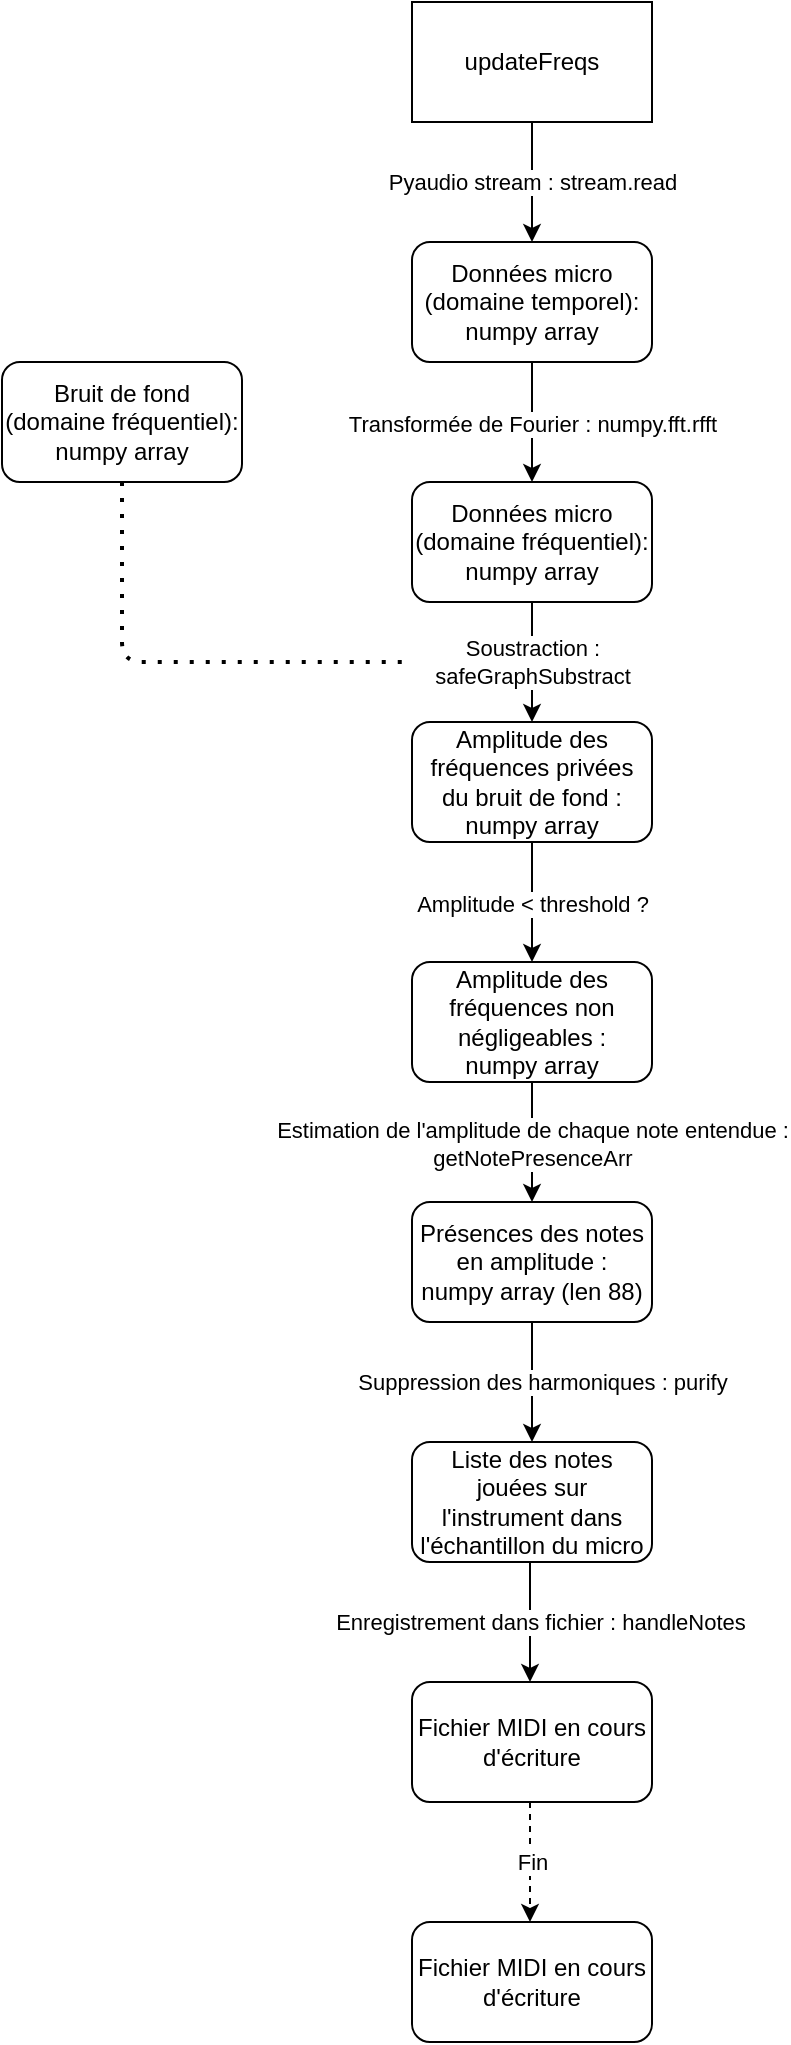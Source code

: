 <mxfile version="27.0.5" pages="2">
  <diagram id="X1NcyWDVpJhd5uVYDt6v" name="Page-1">
    <mxGraphModel dx="983" dy="520" grid="1" gridSize="10" guides="1" tooltips="1" connect="1" arrows="1" fold="1" page="1" pageScale="1" pageWidth="850" pageHeight="1100" math="0" shadow="0">
      <root>
        <mxCell id="0" />
        <mxCell id="1" parent="0" />
        <mxCell id="9" value="Pyaudio stream : stream.read" style="edgeStyle=none;html=1;" parent="1" source="2" target="8" edge="1">
          <mxGeometry relative="1" as="geometry" />
        </mxCell>
        <mxCell id="2" value="updateFreqs" style="rounded=0;whiteSpace=wrap;html=1;glass=0;shadow=0;" parent="1" vertex="1">
          <mxGeometry x="365" y="30" width="120" height="60" as="geometry" />
        </mxCell>
        <mxCell id="11" value="" style="edgeStyle=none;html=1;" parent="1" source="8" target="10" edge="1">
          <mxGeometry relative="1" as="geometry" />
        </mxCell>
        <mxCell id="16" value="Transformée de Fourier : numpy.fft.rfft" style="edgeLabel;html=1;align=center;verticalAlign=middle;resizable=0;points=[];" parent="11" vertex="1" connectable="0">
          <mxGeometry x="-0.348" relative="1" as="geometry">
            <mxPoint y="11" as="offset" />
          </mxGeometry>
        </mxCell>
        <mxCell id="8" value="Données micro (domaine temporel):&lt;br&gt;numpy array" style="whiteSpace=wrap;html=1;rounded=1;" parent="1" vertex="1">
          <mxGeometry x="365" y="150" width="120" height="60" as="geometry" />
        </mxCell>
        <mxCell id="36" style="edgeStyle=none;html=1;exitX=0.5;exitY=1;exitDx=0;exitDy=0;strokeColor=default;rounded=1;entryX=0.5;entryY=0;entryDx=0;entryDy=0;" parent="1" source="10" target="32" edge="1">
          <mxGeometry relative="1" as="geometry">
            <mxPoint x="424.69" y="380.0" as="targetPoint" />
          </mxGeometry>
        </mxCell>
        <mxCell id="38" value="Soustraction :&lt;br&gt;safeGraphSubstract" style="edgeLabel;html=1;align=center;verticalAlign=middle;resizable=0;points=[];" parent="36" vertex="1" connectable="0">
          <mxGeometry x="-0.301" y="1" relative="1" as="geometry">
            <mxPoint x="-1" y="9" as="offset" />
          </mxGeometry>
        </mxCell>
        <mxCell id="10" value="Données micro (domaine fréquentiel):&lt;br&gt;numpy array" style="whiteSpace=wrap;html=1;rounded=1;" parent="1" vertex="1">
          <mxGeometry x="365" y="270" width="120" height="60" as="geometry" />
        </mxCell>
        <mxCell id="27" value="Bruit de fond (domaine fréquentiel):&lt;br&gt;numpy array" style="rounded=1;whiteSpace=wrap;html=1;shadow=0;glass=0;sketch=0;" parent="1" vertex="1">
          <mxGeometry x="160" y="210" width="120" height="60" as="geometry" />
        </mxCell>
        <mxCell id="44" value="" style="edgeStyle=none;rounded=1;sketch=0;html=1;strokeColor=default;endArrow=classic;endFill=1;" parent="1" source="32" target="43" edge="1">
          <mxGeometry relative="1" as="geometry" />
        </mxCell>
        <mxCell id="47" value="Amplitude &amp;lt; threshold ?" style="edgeLabel;html=1;align=center;verticalAlign=middle;resizable=0;points=[];" parent="44" vertex="1" connectable="0">
          <mxGeometry x="-0.325" y="2" relative="1" as="geometry">
            <mxPoint x="-2" y="10" as="offset" />
          </mxGeometry>
        </mxCell>
        <mxCell id="32" value="Amplitude des fréquences privées du bruit de fond :&lt;br&gt;numpy array" style="whiteSpace=wrap;html=1;rounded=1;shadow=0;glass=0;sketch=0;" parent="1" vertex="1">
          <mxGeometry x="365" y="390" width="120" height="60" as="geometry" />
        </mxCell>
        <mxCell id="39" value="" style="endArrow=none;dashed=1;html=1;dashPattern=1 3;strokeWidth=2;rounded=1;sketch=0;strokeColor=default;" parent="1" source="27" edge="1">
          <mxGeometry width="50" height="50" relative="1" as="geometry">
            <mxPoint x="220" y="320" as="sourcePoint" />
            <mxPoint x="360" y="360" as="targetPoint" />
            <Array as="points">
              <mxPoint x="220" y="360" />
            </Array>
          </mxGeometry>
        </mxCell>
        <mxCell id="49" value="" style="edgeStyle=none;rounded=1;sketch=0;html=1;strokeColor=default;endArrow=classic;endFill=1;" parent="1" source="43" target="48" edge="1">
          <mxGeometry relative="1" as="geometry" />
        </mxCell>
        <mxCell id="50" value="Estimation de l&#39;amplitude de chaque note entendue :&lt;br&gt;getNotePresenceArr" style="edgeLabel;html=1;align=center;verticalAlign=middle;resizable=0;points=[];" parent="49" vertex="1" connectable="0">
          <mxGeometry x="-0.256" y="2" relative="1" as="geometry">
            <mxPoint x="-2" y="8" as="offset" />
          </mxGeometry>
        </mxCell>
        <mxCell id="43" value="Amplitude des fréquences non négligeables :&lt;br&gt;numpy array" style="whiteSpace=wrap;html=1;rounded=1;shadow=0;glass=0;sketch=0;" parent="1" vertex="1">
          <mxGeometry x="365" y="510" width="120" height="60" as="geometry" />
        </mxCell>
        <mxCell id="52" value="" style="edgeStyle=none;rounded=1;sketch=0;html=1;strokeColor=default;endArrow=classic;endFill=1;" parent="1" source="48" target="51" edge="1">
          <mxGeometry relative="1" as="geometry" />
        </mxCell>
        <mxCell id="55" value="Suppression des harmoniques : purify" style="edgeLabel;html=1;align=center;verticalAlign=middle;resizable=0;points=[];" parent="52" vertex="1" connectable="0">
          <mxGeometry x="-0.371" y="3" relative="1" as="geometry">
            <mxPoint x="2" y="11" as="offset" />
          </mxGeometry>
        </mxCell>
        <mxCell id="48" value="Présences des notes en amplitude :&lt;br&gt;numpy array (len 88)" style="whiteSpace=wrap;html=1;rounded=1;shadow=0;glass=0;sketch=0;" parent="1" vertex="1">
          <mxGeometry x="365" y="630" width="120" height="60" as="geometry" />
        </mxCell>
        <mxCell id="51" value="Liste des notes jouées sur l&#39;instrument dans l&#39;échantillon du micro" style="whiteSpace=wrap;html=1;rounded=1;shadow=0;glass=0;sketch=0;" parent="1" vertex="1">
          <mxGeometry x="365" y="750" width="120" height="60" as="geometry" />
        </mxCell>
        <mxCell id="Ljzy3sRpOBtfo5gtIVOn-57" value="&lt;div&gt;Fichier MIDI en cours d&#39;écriture&lt;/div&gt;" style="whiteSpace=wrap;html=1;rounded=1;shadow=0;glass=0;sketch=0;" vertex="1" parent="1">
          <mxGeometry x="365" y="870" width="120" height="60" as="geometry" />
        </mxCell>
        <mxCell id="Ljzy3sRpOBtfo5gtIVOn-58" value="" style="edgeStyle=none;rounded=1;sketch=0;html=1;strokeColor=default;endArrow=classic;endFill=1;" edge="1" parent="1">
          <mxGeometry relative="1" as="geometry">
            <mxPoint x="424" y="810" as="sourcePoint" />
            <mxPoint x="424" y="870" as="targetPoint" />
          </mxGeometry>
        </mxCell>
        <mxCell id="Ljzy3sRpOBtfo5gtIVOn-59" value="Enregistrement dans fichier : handleNotes" style="edgeLabel;html=1;align=center;verticalAlign=middle;resizable=0;points=[];" vertex="1" connectable="0" parent="Ljzy3sRpOBtfo5gtIVOn-58">
          <mxGeometry x="-0.371" y="3" relative="1" as="geometry">
            <mxPoint x="2" y="11" as="offset" />
          </mxGeometry>
        </mxCell>
        <mxCell id="Ljzy3sRpOBtfo5gtIVOn-64" value="&lt;div&gt;Fichier MIDI en cours d&#39;écriture&lt;/div&gt;" style="whiteSpace=wrap;html=1;rounded=1;shadow=0;glass=0;sketch=0;" vertex="1" parent="1">
          <mxGeometry x="365" y="990" width="120" height="60" as="geometry" />
        </mxCell>
        <mxCell id="Ljzy3sRpOBtfo5gtIVOn-65" value="" style="edgeStyle=none;rounded=1;sketch=0;html=1;strokeColor=default;endArrow=classic;endFill=1;dashed=1;" edge="1" parent="1">
          <mxGeometry relative="1" as="geometry">
            <mxPoint x="424" y="930" as="sourcePoint" />
            <mxPoint x="424" y="990" as="targetPoint" />
          </mxGeometry>
        </mxCell>
        <mxCell id="Ljzy3sRpOBtfo5gtIVOn-66" value="Fin" style="edgeLabel;html=1;align=center;verticalAlign=middle;resizable=0;points=[];" vertex="1" connectable="0" parent="Ljzy3sRpOBtfo5gtIVOn-65">
          <mxGeometry x="-0.371" y="3" relative="1" as="geometry">
            <mxPoint x="-2" y="11" as="offset" />
          </mxGeometry>
        </mxCell>
      </root>
    </mxGraphModel>
  </diagram>
  <diagram id="TprJam43KWHZNUIUr3dO" name="Page-2">
    <mxGraphModel dx="1386" dy="764" grid="1" gridSize="10" guides="1" tooltips="1" connect="1" arrows="1" fold="1" page="1" pageScale="1" pageWidth="850" pageHeight="1100" math="0" shadow="0">
      <root>
        <mxCell id="0" />
        <mxCell id="1" parent="0" />
        <mxCell id="vDUGGV2D6X-pKeQus3O--1" value="Début" style="whiteSpace=wrap;html=1;rounded=0;shadow=0;glass=0;sketch=0;" vertex="1" parent="1">
          <mxGeometry x="360" y="30" width="120" height="60" as="geometry" />
        </mxCell>
      </root>
    </mxGraphModel>
  </diagram>
</mxfile>
